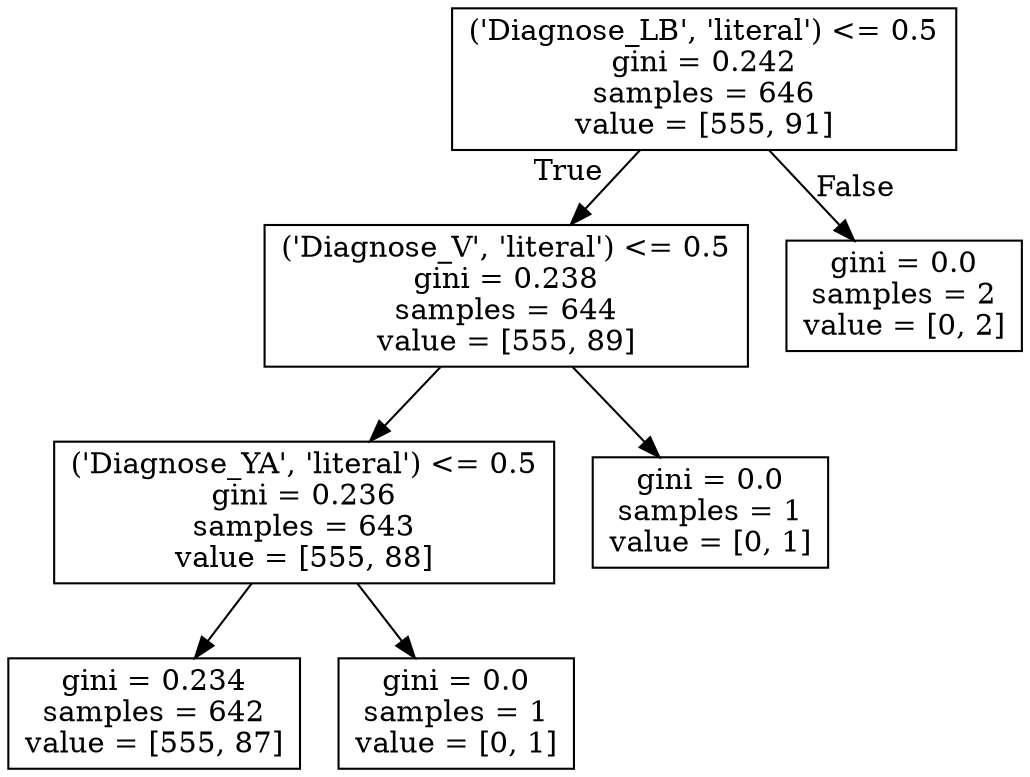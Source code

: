 digraph Tree {
node [shape=box] ;
0 [label="('Diagnose_LB', 'literal') <= 0.5\ngini = 0.242\nsamples = 646\nvalue = [555, 91]"] ;
1 [label="('Diagnose_V', 'literal') <= 0.5\ngini = 0.238\nsamples = 644\nvalue = [555, 89]"] ;
0 -> 1 [labeldistance=2.5, labelangle=45, headlabel="True"] ;
2 [label="('Diagnose_YA', 'literal') <= 0.5\ngini = 0.236\nsamples = 643\nvalue = [555, 88]"] ;
1 -> 2 ;
3 [label="gini = 0.234\nsamples = 642\nvalue = [555, 87]"] ;
2 -> 3 ;
4 [label="gini = 0.0\nsamples = 1\nvalue = [0, 1]"] ;
2 -> 4 ;
5 [label="gini = 0.0\nsamples = 1\nvalue = [0, 1]"] ;
1 -> 5 ;
6 [label="gini = 0.0\nsamples = 2\nvalue = [0, 2]"] ;
0 -> 6 [labeldistance=2.5, labelangle=-45, headlabel="False"] ;
}